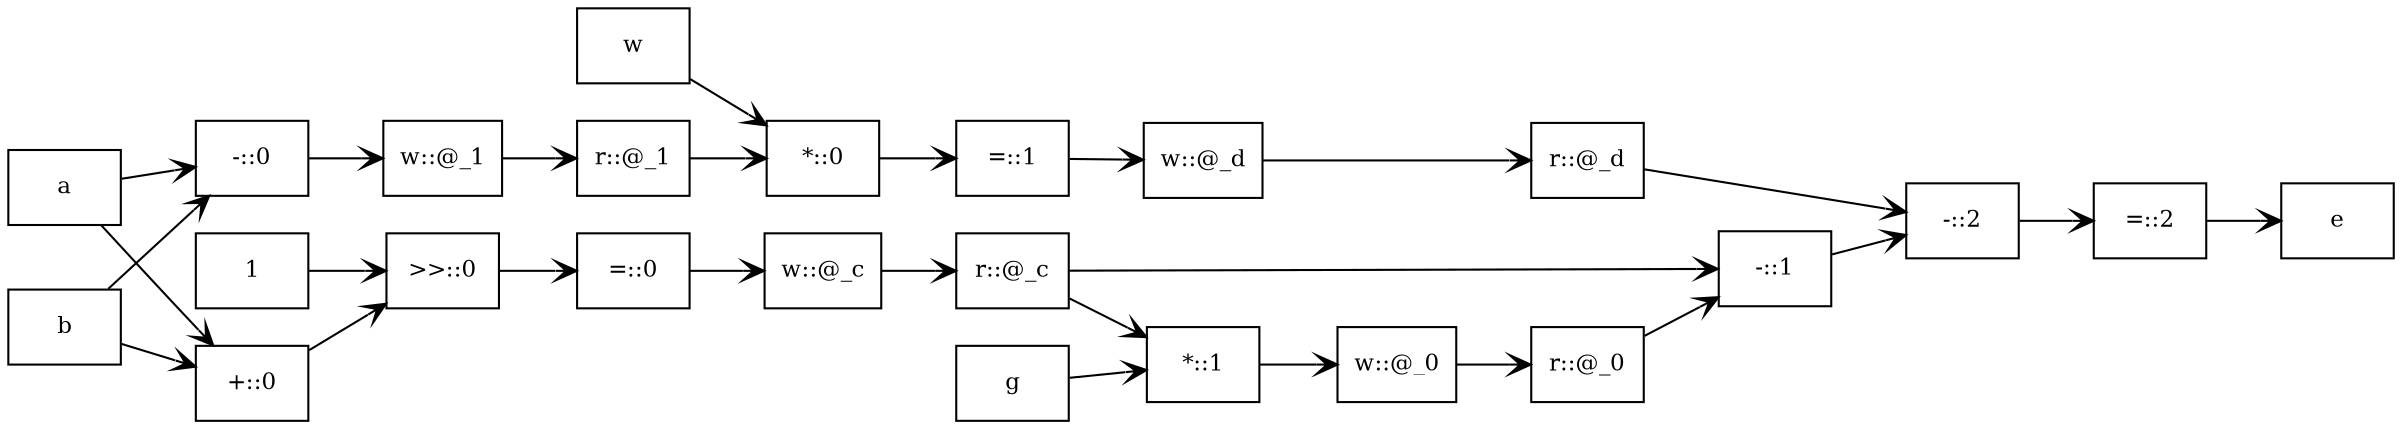 digraph GRAPH_0 {

  // Generated by Graph::Easy 0.70 at Fri Jan 14 10:50:03 2011

  edge [ arrowhead=open ];
  graph [ rankdir=LR ];
  node [
    fontsize=11,
    fillcolor=white,
    style=filled,
    shape=box ];

  ">>::0" -> "=::0" [ color="#000000" ]
  "-::0" -> "w::@_1" [ color="#000000" ]
  g -> "*::1" [ color="#000000" ]
  "w::@_d" -> "r::@_d" [ color="#000000" ]
  "-::2" -> "=::2" [ color="#000000" ]
  "r::@_1" -> "*::0" [ color="#000000" ]
  "=::2" -> e [ color="#000000" ]
  "=::1" -> "w::@_d" [ color="#000000" ]
  "w::@_1" -> "r::@_1" [ color="#000000" ]
  "r::@_d" -> "-::2" [ color="#000000" ]
  "+::0" -> ">>::0" [ color="#000000" ]
  "w::@_0" -> "r::@_0" [ color="#000000" ]
  "-::1" -> "-::2" [ color="#000000" ]
  "w::@_c" -> "r::@_c" [ color="#000000" ]
  1 -> ">>::0" [ color="#000000" ]
  w -> "*::0" [ color="#000000" ]
  a -> "-::0" [ color="#000000" ]
  a -> "+::0" [ color="#000000" ]
  b -> "-::0" [ color="#000000" ]
  b -> "+::0" [ color="#000000" ]
  "r::@_c" -> "-::1" [ color="#000000" ]
  "r::@_c" -> "*::1" [ color="#000000" ]
  "*::1" -> "w::@_0" [ color="#000000" ]
  "*::0" -> "=::1" [ color="#000000" ]
  "=::0" -> "w::@_c" [ color="#000000" ]
  "r::@_0" -> "-::1" [ color="#000000" ]

}
